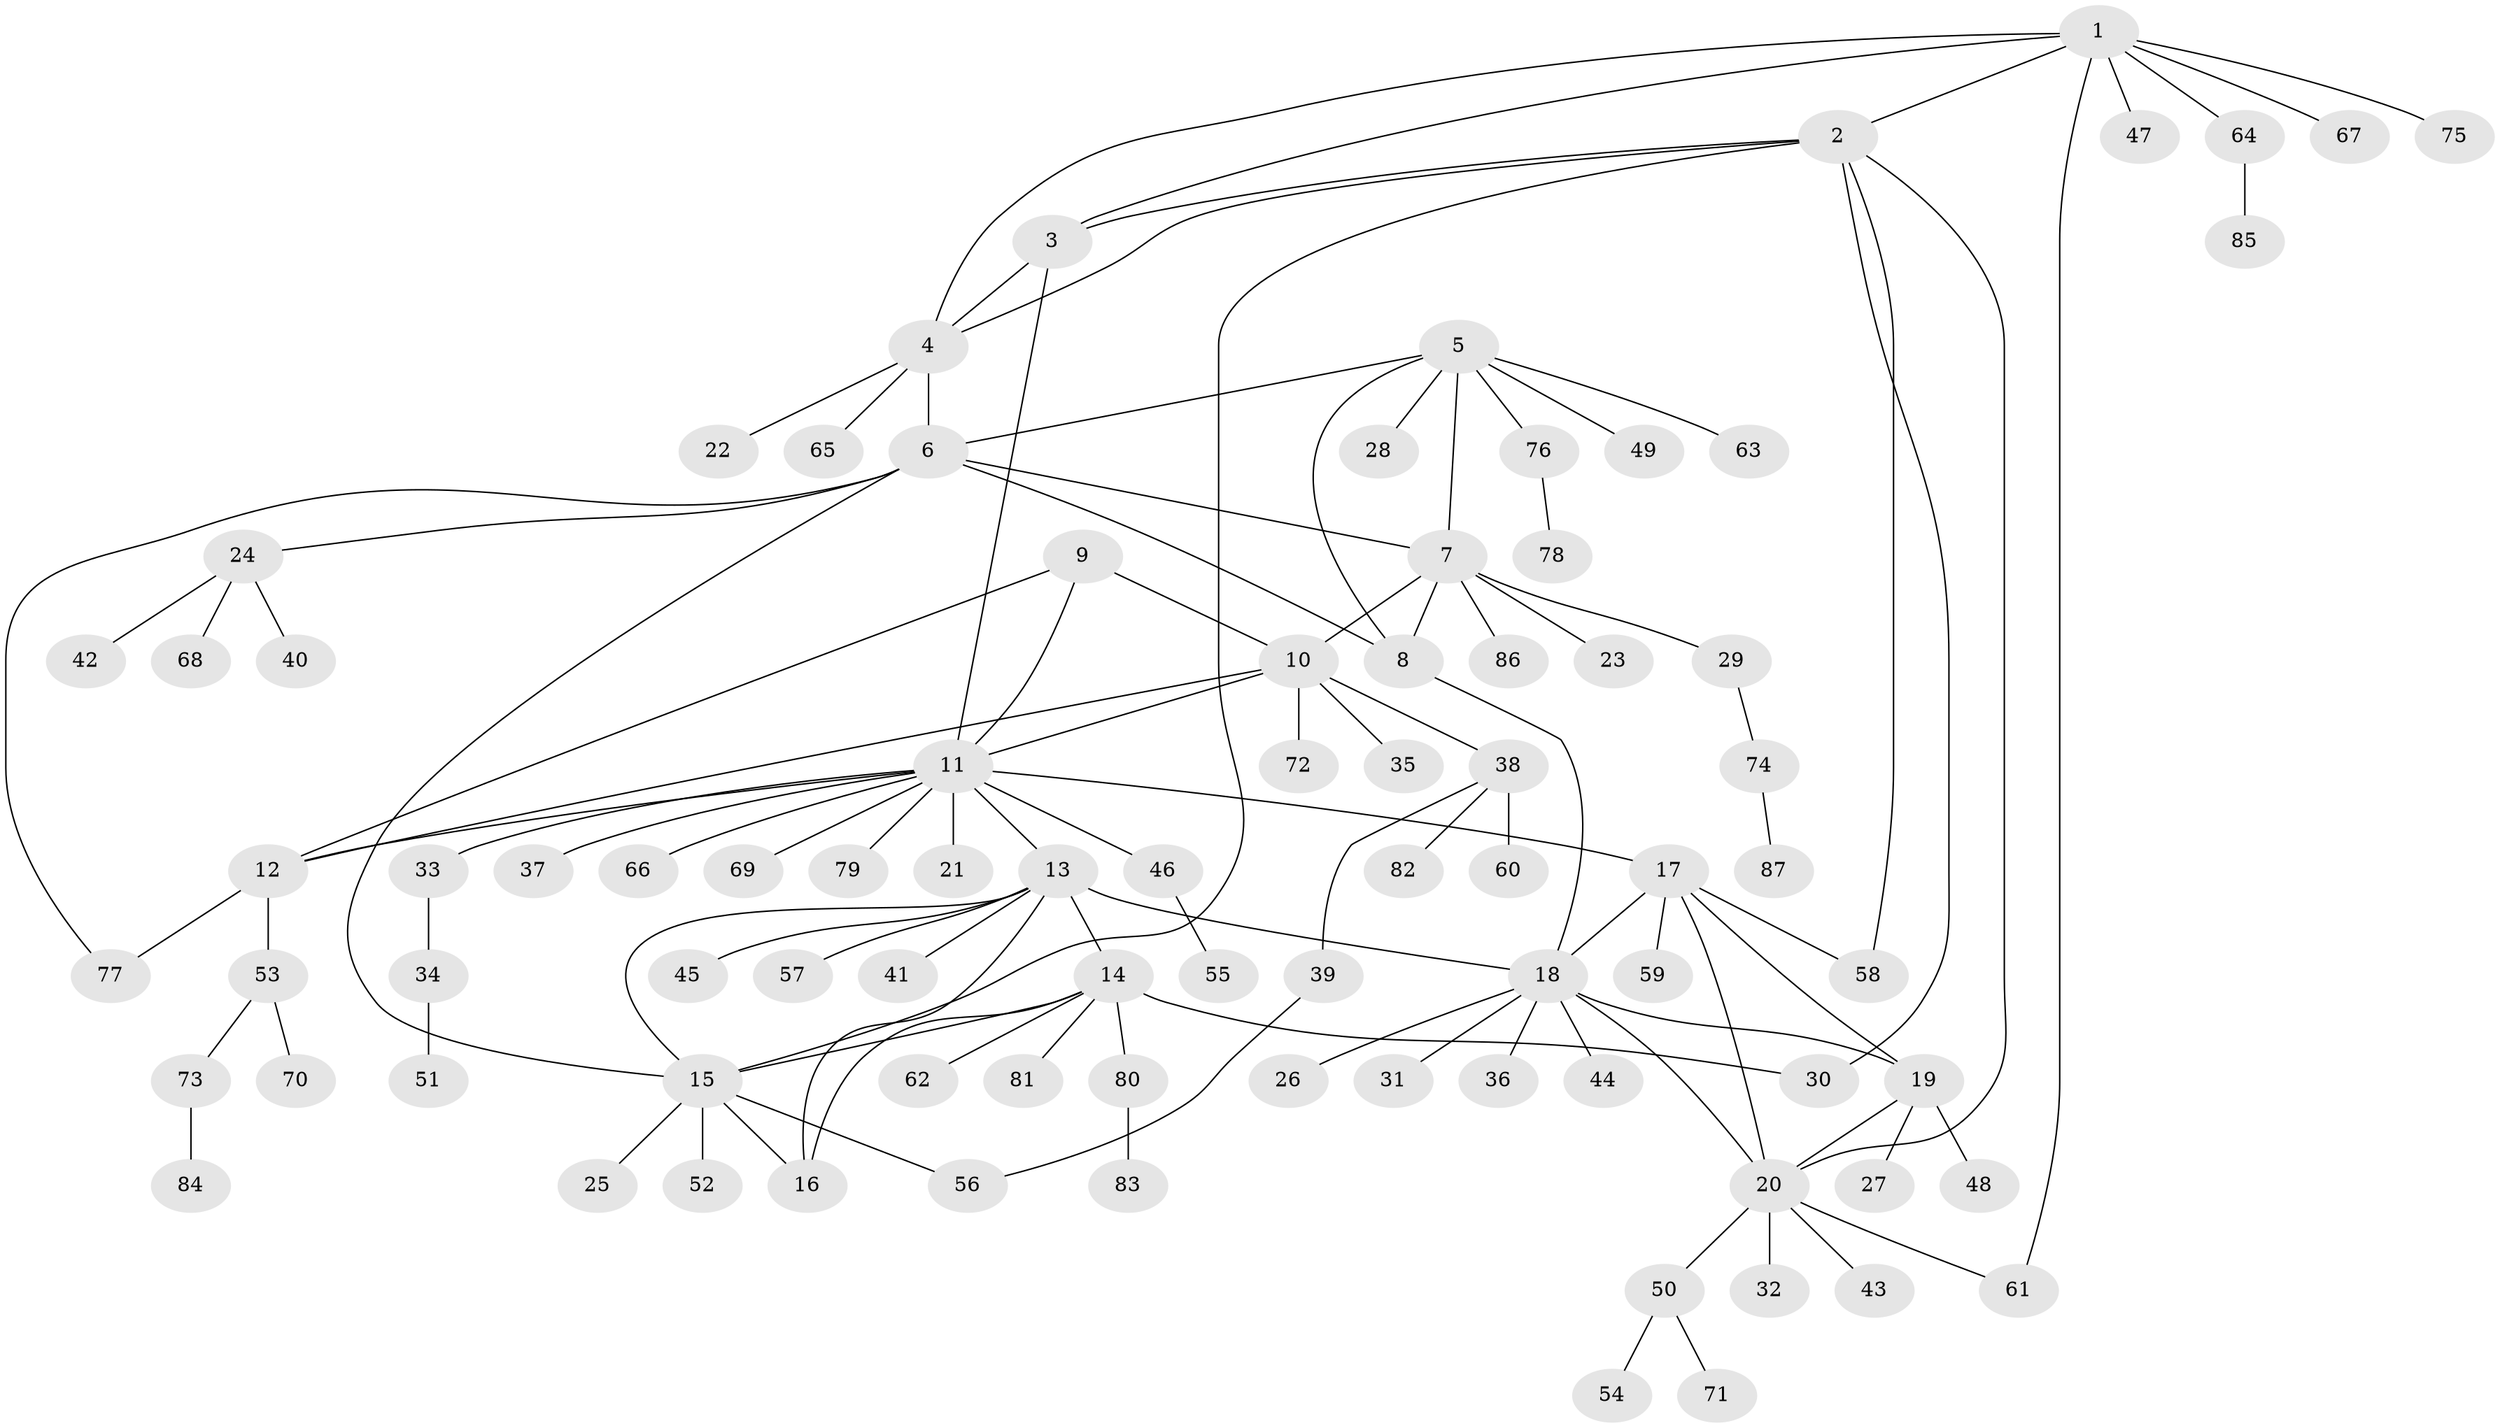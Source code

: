 // coarse degree distribution, {1: 0.4074074074074074, 5: 0.1111111111111111, 2: 0.18518518518518517, 4: 0.1111111111111111, 7: 0.07407407407407407, 3: 0.07407407407407407, 8: 0.037037037037037035}
// Generated by graph-tools (version 1.1) at 2025/37/03/04/25 23:37:47]
// undirected, 87 vertices, 112 edges
graph export_dot {
  node [color=gray90,style=filled];
  1;
  2;
  3;
  4;
  5;
  6;
  7;
  8;
  9;
  10;
  11;
  12;
  13;
  14;
  15;
  16;
  17;
  18;
  19;
  20;
  21;
  22;
  23;
  24;
  25;
  26;
  27;
  28;
  29;
  30;
  31;
  32;
  33;
  34;
  35;
  36;
  37;
  38;
  39;
  40;
  41;
  42;
  43;
  44;
  45;
  46;
  47;
  48;
  49;
  50;
  51;
  52;
  53;
  54;
  55;
  56;
  57;
  58;
  59;
  60;
  61;
  62;
  63;
  64;
  65;
  66;
  67;
  68;
  69;
  70;
  71;
  72;
  73;
  74;
  75;
  76;
  77;
  78;
  79;
  80;
  81;
  82;
  83;
  84;
  85;
  86;
  87;
  1 -- 2;
  1 -- 3;
  1 -- 4;
  1 -- 47;
  1 -- 61;
  1 -- 64;
  1 -- 67;
  1 -- 75;
  2 -- 3;
  2 -- 4;
  2 -- 15;
  2 -- 20;
  2 -- 30;
  2 -- 58;
  3 -- 4;
  3 -- 11;
  4 -- 6;
  4 -- 22;
  4 -- 65;
  5 -- 6;
  5 -- 7;
  5 -- 8;
  5 -- 28;
  5 -- 49;
  5 -- 63;
  5 -- 76;
  6 -- 7;
  6 -- 8;
  6 -- 15;
  6 -- 24;
  6 -- 77;
  7 -- 8;
  7 -- 10;
  7 -- 23;
  7 -- 29;
  7 -- 86;
  8 -- 18;
  9 -- 10;
  9 -- 11;
  9 -- 12;
  10 -- 11;
  10 -- 12;
  10 -- 35;
  10 -- 38;
  10 -- 72;
  11 -- 12;
  11 -- 13;
  11 -- 17;
  11 -- 21;
  11 -- 33;
  11 -- 37;
  11 -- 46;
  11 -- 66;
  11 -- 69;
  11 -- 79;
  12 -- 53;
  12 -- 77;
  13 -- 14;
  13 -- 15;
  13 -- 16;
  13 -- 18;
  13 -- 41;
  13 -- 45;
  13 -- 57;
  14 -- 15;
  14 -- 16;
  14 -- 30;
  14 -- 62;
  14 -- 80;
  14 -- 81;
  15 -- 16;
  15 -- 25;
  15 -- 52;
  15 -- 56;
  17 -- 18;
  17 -- 19;
  17 -- 20;
  17 -- 58;
  17 -- 59;
  18 -- 19;
  18 -- 20;
  18 -- 26;
  18 -- 31;
  18 -- 36;
  18 -- 44;
  19 -- 20;
  19 -- 27;
  19 -- 48;
  20 -- 32;
  20 -- 43;
  20 -- 50;
  20 -- 61;
  24 -- 40;
  24 -- 42;
  24 -- 68;
  29 -- 74;
  33 -- 34;
  34 -- 51;
  38 -- 39;
  38 -- 60;
  38 -- 82;
  39 -- 56;
  46 -- 55;
  50 -- 54;
  50 -- 71;
  53 -- 70;
  53 -- 73;
  64 -- 85;
  73 -- 84;
  74 -- 87;
  76 -- 78;
  80 -- 83;
}
